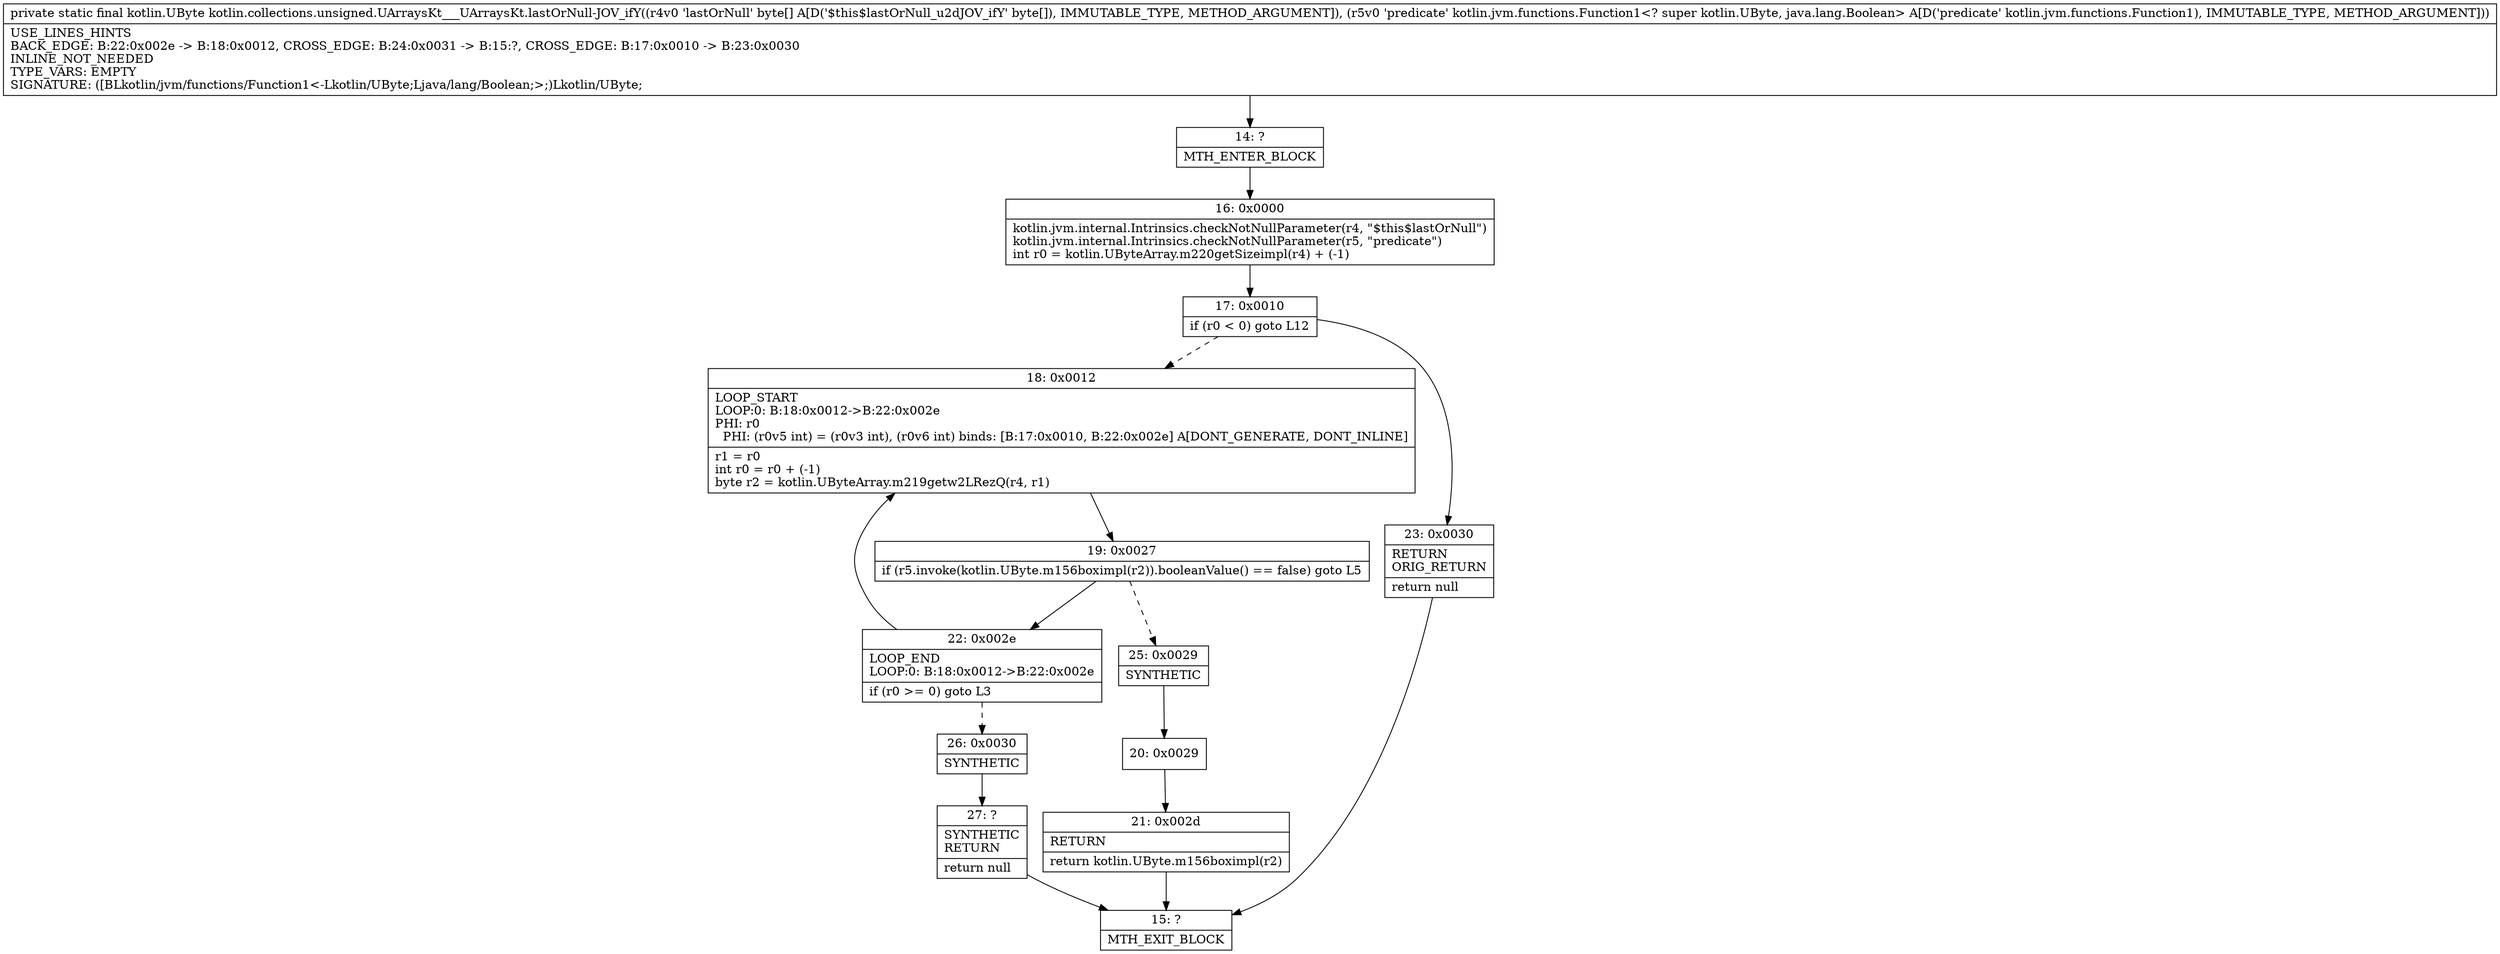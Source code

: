 digraph "CFG forkotlin.collections.unsigned.UArraysKt___UArraysKt.lastOrNull\-JOV_ifY([BLkotlin\/jvm\/functions\/Function1;)Lkotlin\/UByte;" {
Node_14 [shape=record,label="{14\:\ ?|MTH_ENTER_BLOCK\l}"];
Node_16 [shape=record,label="{16\:\ 0x0000|kotlin.jvm.internal.Intrinsics.checkNotNullParameter(r4, \"$this$lastOrNull\")\lkotlin.jvm.internal.Intrinsics.checkNotNullParameter(r5, \"predicate\")\lint r0 = kotlin.UByteArray.m220getSizeimpl(r4) + (\-1)\l}"];
Node_17 [shape=record,label="{17\:\ 0x0010|if (r0 \< 0) goto L12\l}"];
Node_18 [shape=record,label="{18\:\ 0x0012|LOOP_START\lLOOP:0: B:18:0x0012\-\>B:22:0x002e\lPHI: r0 \l  PHI: (r0v5 int) = (r0v3 int), (r0v6 int) binds: [B:17:0x0010, B:22:0x002e] A[DONT_GENERATE, DONT_INLINE]\l|r1 = r0\lint r0 = r0 + (\-1)\lbyte r2 = kotlin.UByteArray.m219getw2LRezQ(r4, r1)\l}"];
Node_19 [shape=record,label="{19\:\ 0x0027|if (r5.invoke(kotlin.UByte.m156boximpl(r2)).booleanValue() == false) goto L5\l}"];
Node_22 [shape=record,label="{22\:\ 0x002e|LOOP_END\lLOOP:0: B:18:0x0012\-\>B:22:0x002e\l|if (r0 \>= 0) goto L3\l}"];
Node_26 [shape=record,label="{26\:\ 0x0030|SYNTHETIC\l}"];
Node_27 [shape=record,label="{27\:\ ?|SYNTHETIC\lRETURN\l|return null\l}"];
Node_15 [shape=record,label="{15\:\ ?|MTH_EXIT_BLOCK\l}"];
Node_25 [shape=record,label="{25\:\ 0x0029|SYNTHETIC\l}"];
Node_20 [shape=record,label="{20\:\ 0x0029}"];
Node_21 [shape=record,label="{21\:\ 0x002d|RETURN\l|return kotlin.UByte.m156boximpl(r2)\l}"];
Node_23 [shape=record,label="{23\:\ 0x0030|RETURN\lORIG_RETURN\l|return null\l}"];
MethodNode[shape=record,label="{private static final kotlin.UByte kotlin.collections.unsigned.UArraysKt___UArraysKt.lastOrNull\-JOV_ifY((r4v0 'lastOrNull' byte[] A[D('$this$lastOrNull_u2dJOV_ifY' byte[]), IMMUTABLE_TYPE, METHOD_ARGUMENT]), (r5v0 'predicate' kotlin.jvm.functions.Function1\<? super kotlin.UByte, java.lang.Boolean\> A[D('predicate' kotlin.jvm.functions.Function1), IMMUTABLE_TYPE, METHOD_ARGUMENT]))  | USE_LINES_HINTS\lBACK_EDGE: B:22:0x002e \-\> B:18:0x0012, CROSS_EDGE: B:24:0x0031 \-\> B:15:?, CROSS_EDGE: B:17:0x0010 \-\> B:23:0x0030\lINLINE_NOT_NEEDED\lTYPE_VARS: EMPTY\lSIGNATURE: ([BLkotlin\/jvm\/functions\/Function1\<\-Lkotlin\/UByte;Ljava\/lang\/Boolean;\>;)Lkotlin\/UByte;\l}"];
MethodNode -> Node_14;Node_14 -> Node_16;
Node_16 -> Node_17;
Node_17 -> Node_18[style=dashed];
Node_17 -> Node_23;
Node_18 -> Node_19;
Node_19 -> Node_22;
Node_19 -> Node_25[style=dashed];
Node_22 -> Node_18;
Node_22 -> Node_26[style=dashed];
Node_26 -> Node_27;
Node_27 -> Node_15;
Node_25 -> Node_20;
Node_20 -> Node_21;
Node_21 -> Node_15;
Node_23 -> Node_15;
}

